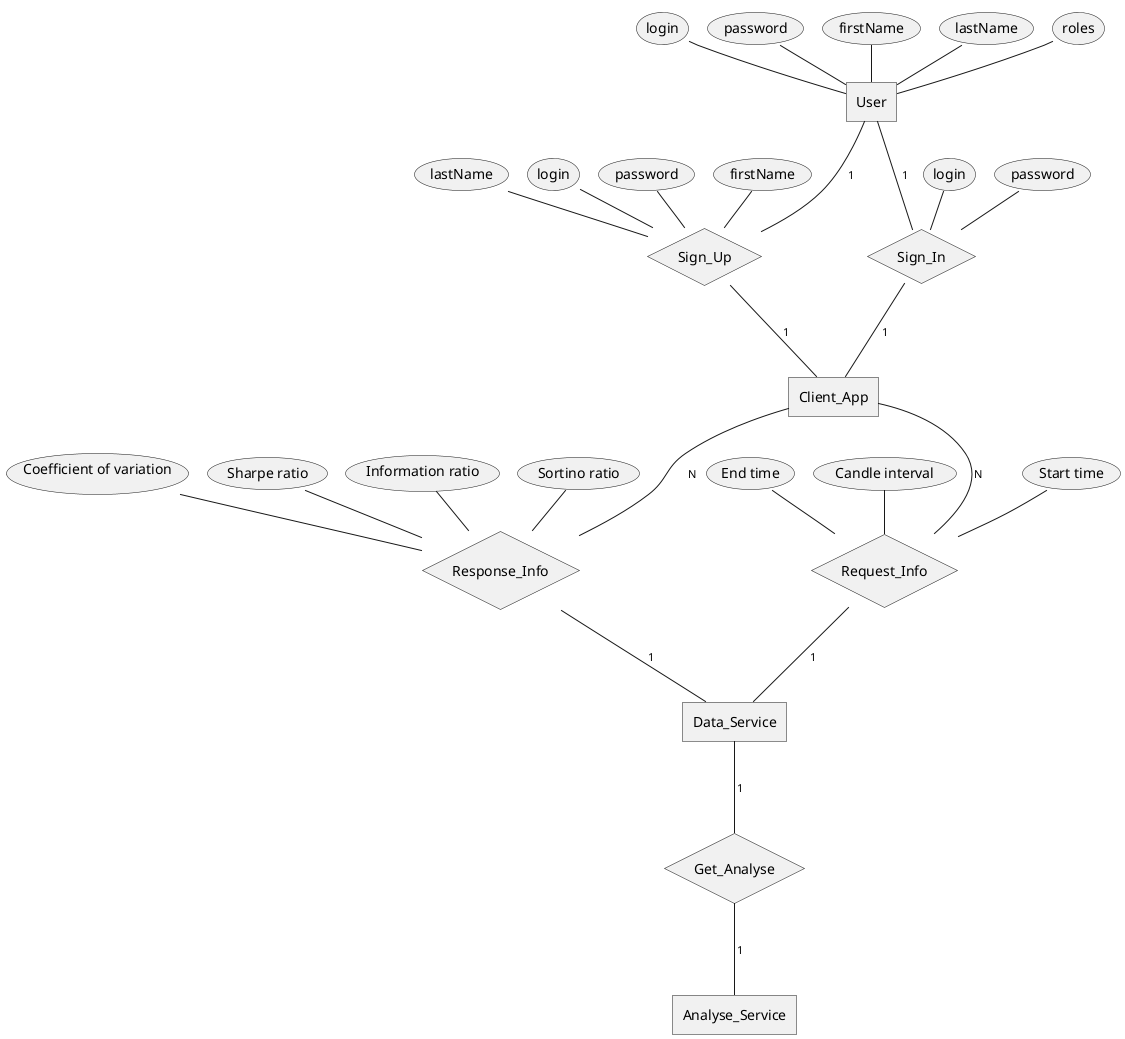 @startchen
!pragma layout smetana

entity User {
    login
    password
    firstName
    lastName
    roles
}
entity Client_App {
}
entity Data_Service {
}
entity Analyse_Service {
}

relationship Sign_In {
    login
    password
}
relationship Sign_Up {
    login
    password
    firstName
    lastName
}
relationship Request_Info {
    Start time
    End time
    Candle interval
}
relationship Response_Info {
    Coefficient of variation
    Sharpe ratio
    Information ratio
    Sortino ratio
}
relationship Get_Analyse {
}

User -1- Sign_In
Sign_In -1- Client_App
User -1- Sign_Up
Sign_Up -1- Client_App

Client_App -N- Request_Info
Request_Info -1- Data_Service
Client_App -N- Response_Info
Response_Info -1- Data_Service

Data_Service -1- Get_Analyse
Get_Analyse -1- Analyse_Service
@endchen